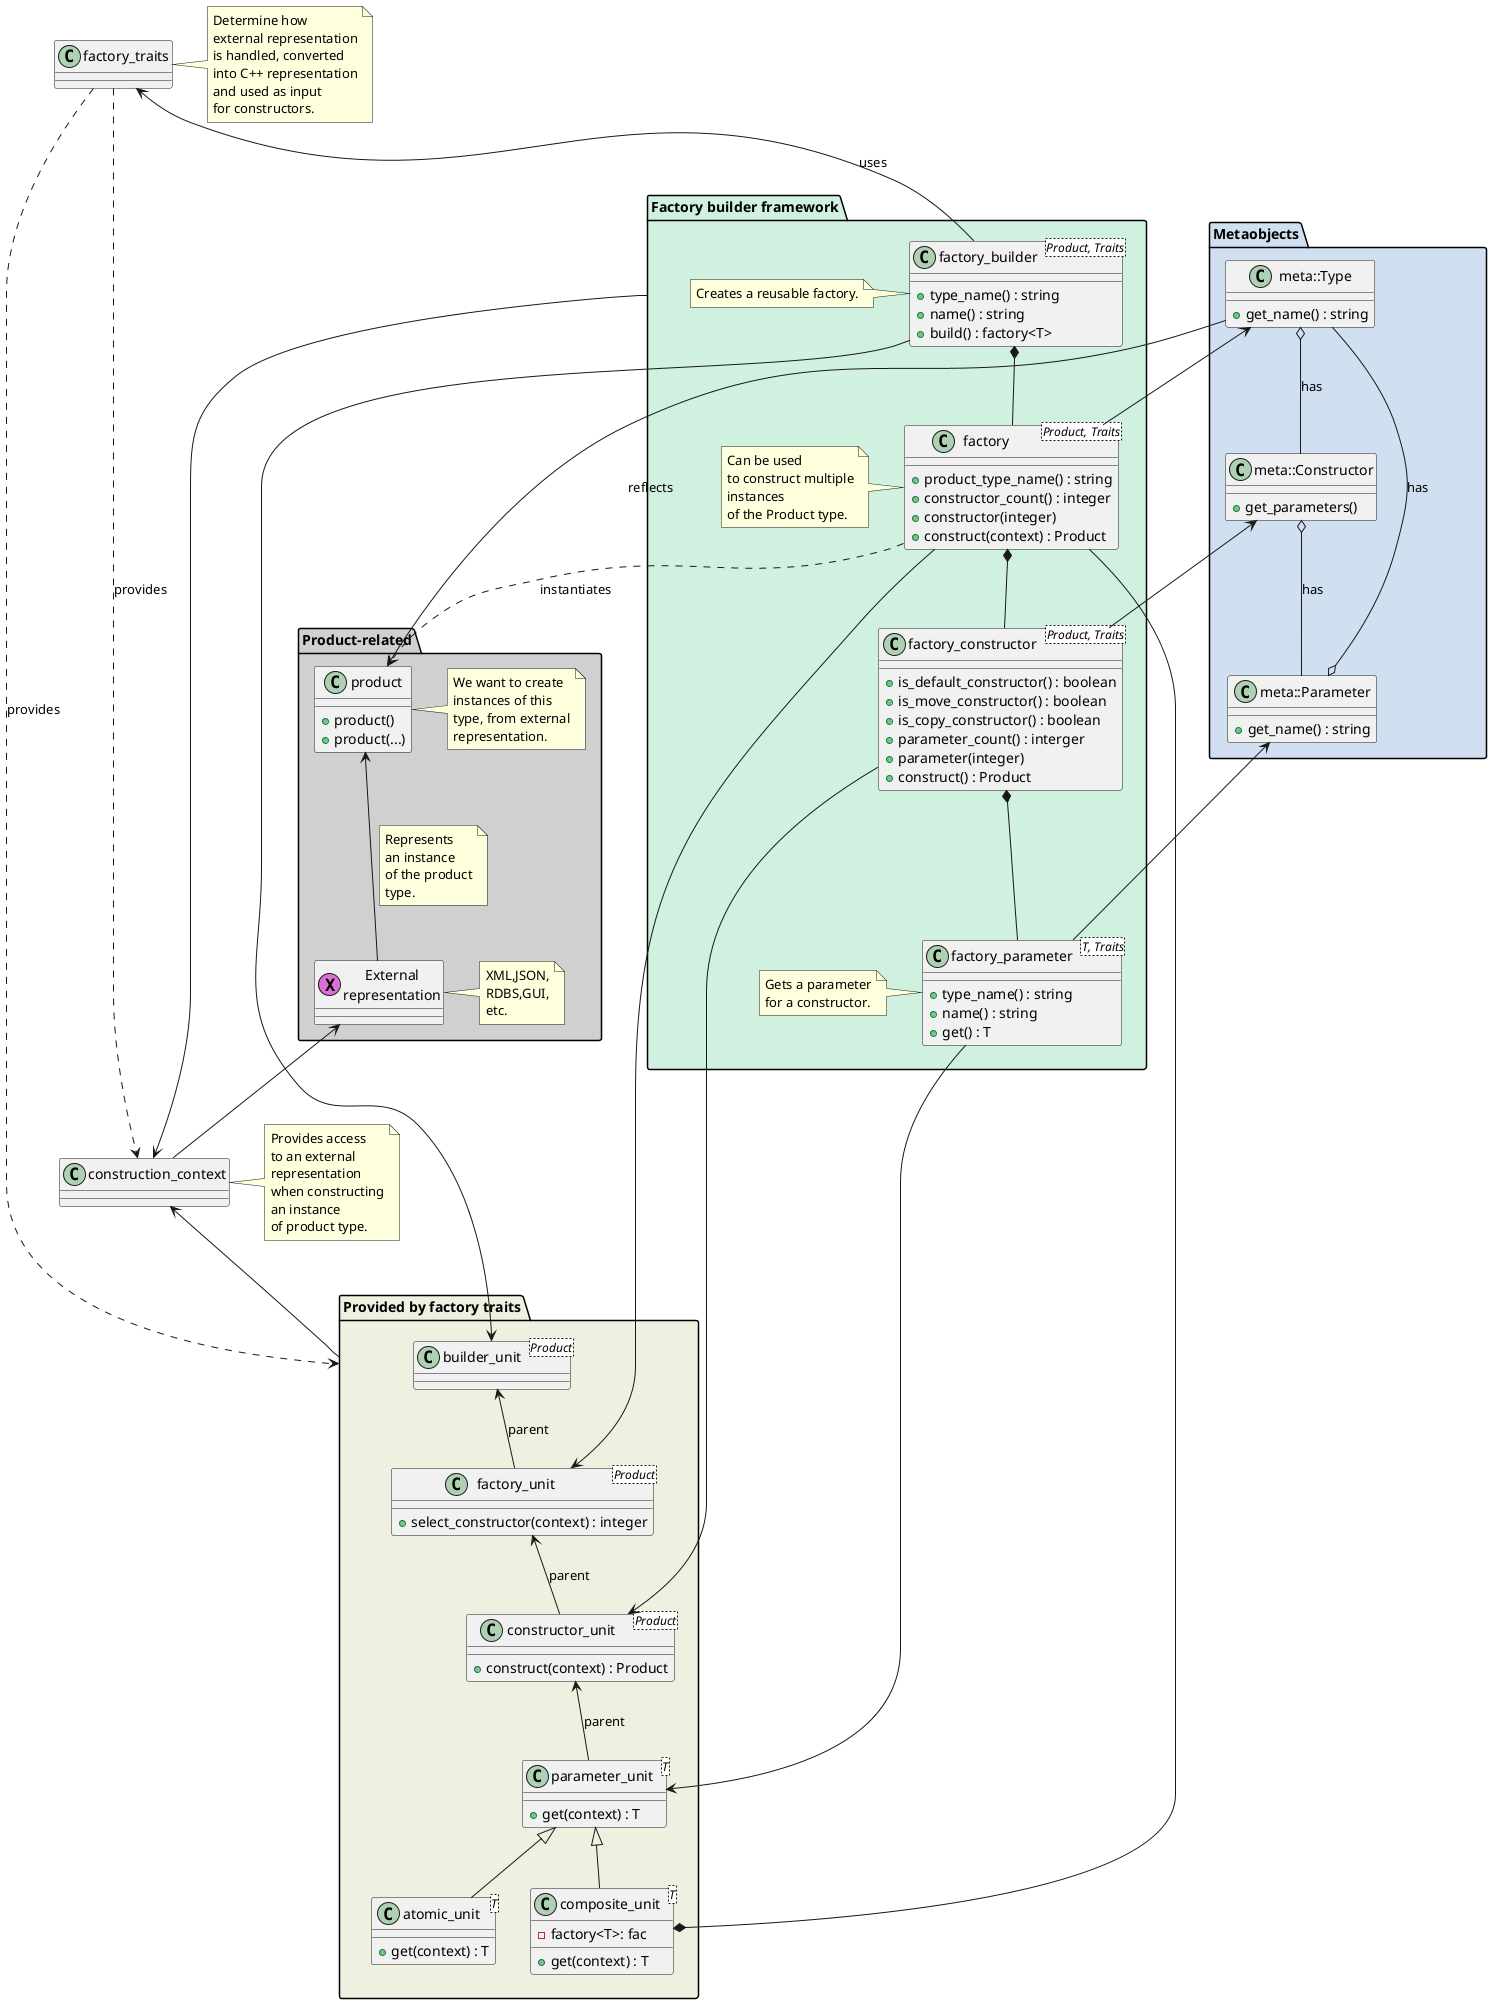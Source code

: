 @startuml

package "Metaobjects" as metaobjects #D0E0F0 {
	class meta::Type {
		+get_name() : string
	}

	class meta::Constructor {
		+get_parameters()
	}

	class meta::Parameter {
		+get_name() : string
	}
}

package "Product-related" #D0D0D0 {
	class product {
		+product()
		+product(...)
	}

	note right of product : We want to create\ninstances of this\ntype, from external\nrepresentation.

	class "External\nrepresentation" as external_representation << (X,orchid) >>{
	}

	note right of external_representation : XML,JSON,\nRDBS,GUI,\netc.
}

package "Factory builder framework" as framework #D0F0E0 {
	class factory_builder<Product, Traits> {
		+type_name() : string
		+name() : string
		+build() : factory<T>
	}

	class factory<Product, Traits> {
		+product_type_name() : string
		+constructor_count() : integer
		+constructor(integer)
		+construct(context) : Product
	}

	class factory_constructor<Product, Traits> {
		+is_default_constructor() : boolean
		+is_move_constructor() : boolean
		+is_copy_constructor() : boolean
		+parameter_count() : interger
		+parameter(integer)
		+construct() : Product
	}

	class factory_parameter<T, Traits> {
		+type_name() : string
		+name() : string
		+get() : T
	}

	note left of factory_builder : Creates a reusable factory.

	note left of factory : Can be used\nto construct multiple\ninstances\nof the Product type.

	note left of factory_parameter : Gets a parameter\nfor a constructor.
}

class factory_traits {
}

note right of factory_traits : Determine how\nexternal representation\nis handled, converted\ninto C++ representation\nand used as input\nfor constructors.

package "Provided by factory traits" as units #F0F0E0 {
	class builder_unit<Product> {
	}

	class factory_unit<Product> {
		+select_constructor(context) : integer
	}

	class constructor_unit<Product> {
		+construct(context) : Product
	}

	class parameter_unit<T> {
		+get(context) : T
	}

	class atomic_unit<T> {
		+get(context) : T
	}

	class composite_unit<T> {
		-factory<T>: fac
		+get(context) : T
	}
}

class construction_context {
}
note right of construction_context : Provides access\nto an external\nrepresentation\nwhen constructing\nan instance\nof product type.

meta::Type o-- meta::Constructor : has
meta::Constructor o-- meta::Parameter : has
meta::Type --o meta::Parameter : has
meta::Type --> product : reflects

product <-- external_representation
note on link : Represents\nan instance\nof the product\ntype.

factory_builder *-- factory
factory_builder --> builder_unit
factory *-- factory_constructor
factory --> factory_unit
factory ..> product : instantiates
factory_constructor *-- factory_parameter
factory_constructor --> constructor_unit
factory_parameter --> parameter_unit

framework --> construction_context
construction_context <-- units

meta::Type <-- factory
meta::Constructor <-- factory_constructor 
meta::Parameter <-- factory_parameter 

factory_traits ..> units : provides
factory_traits ..> construction_context : provides

factory_traits <-- factory_builder : uses

builder_unit <-- factory_unit : parent
factory_unit <-- constructor_unit : parent

constructor_unit <-- parameter_unit : parent
factory --* composite_unit

parameter_unit <|-- atomic_unit
parameter_unit <|-- composite_unit

external_representation <-- construction_context

@enduml
